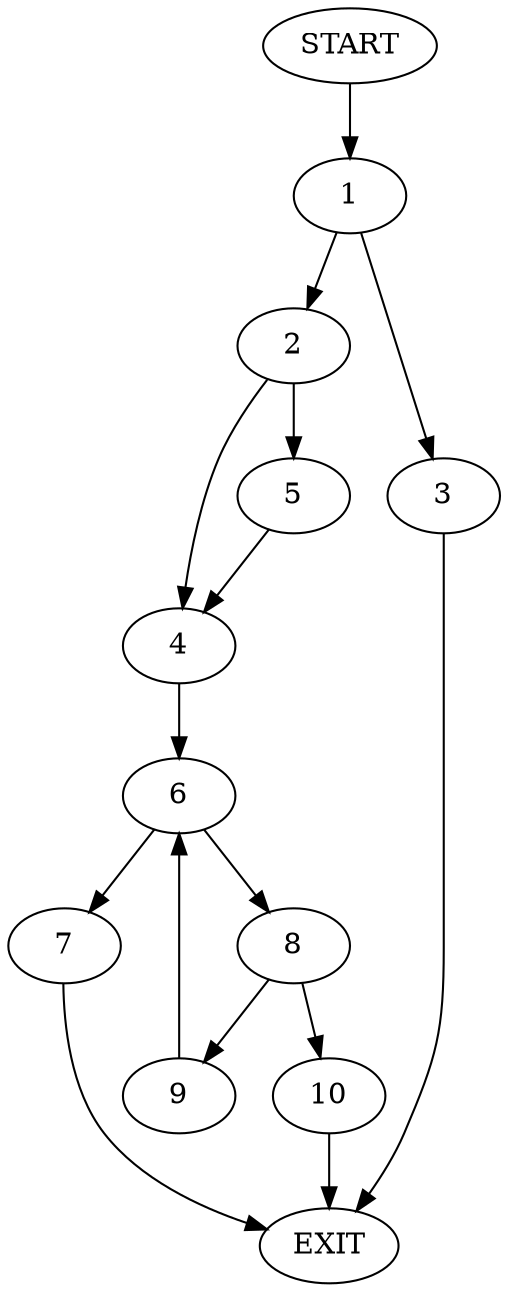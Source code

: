 digraph {
0 [label="START"]
11 [label="EXIT"]
0 -> 1
1 -> 2
1 -> 3
3 -> 11
2 -> 4
2 -> 5
4 -> 6
5 -> 4
6 -> 7
6 -> 8
8 -> 9
8 -> 10
7 -> 11
10 -> 11
9 -> 6
}
